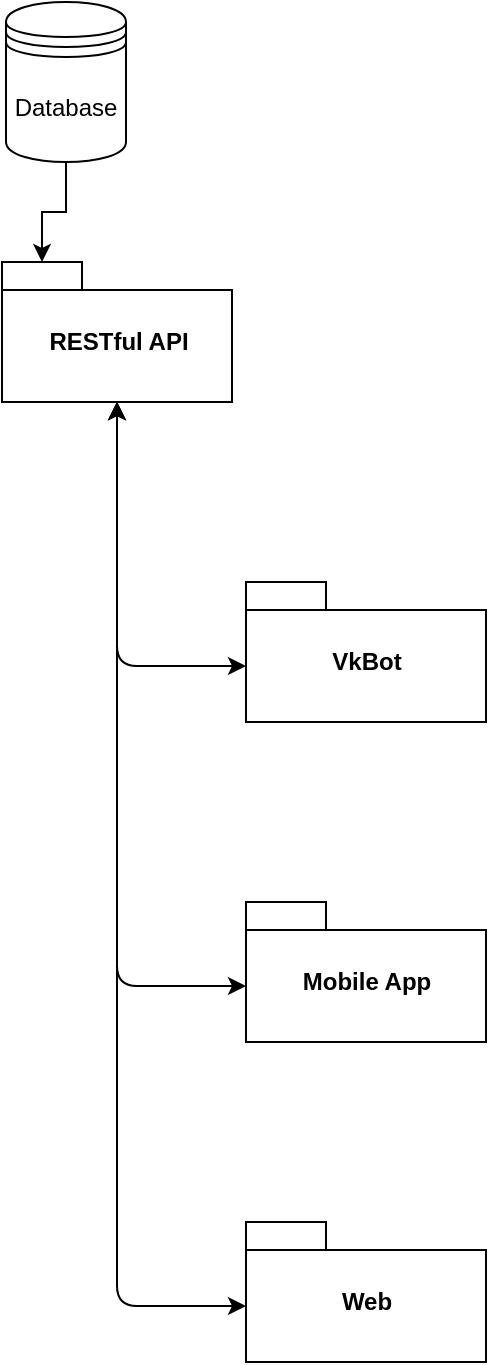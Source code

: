 <mxfile version="13.0.7" type="device" pages="2"><diagram id="GNejfLZKp27T3aTN7Zb5" name="Общая"><mxGraphModel dx="1574" dy="966" grid="1" gridSize="10" guides="1" tooltips="1" connect="1" arrows="1" fold="1" page="1" pageScale="1" pageWidth="827" pageHeight="1169" math="0" shadow="0"><root><mxCell id="0"/><mxCell id="1" parent="0"/><mxCell id="Ni4a--6JA2i7zCI8YO5K-24" style="edgeStyle=orthogonalEdgeStyle;rounded=0;orthogonalLoop=1;jettySize=auto;html=1;exitX=0.5;exitY=1;exitDx=0;exitDy=0;entryX=0;entryY=0;entryDx=20;entryDy=0;entryPerimeter=0;" edge="1" parent="1" source="Ni4a--6JA2i7zCI8YO5K-1" target="Ni4a--6JA2i7zCI8YO5K-3"><mxGeometry relative="1" as="geometry"/></mxCell><mxCell id="Ni4a--6JA2i7zCI8YO5K-1" value="Database" style="shape=datastore;whiteSpace=wrap;html=1;" vertex="1" parent="1"><mxGeometry x="80" y="80" width="60" height="80" as="geometry"/></mxCell><mxCell id="Ni4a--6JA2i7zCI8YO5K-3" value="RESTful API" style="shape=folder;fontStyle=1;spacingTop=10;tabWidth=40;tabHeight=14;tabPosition=left;html=1;" vertex="1" parent="1"><mxGeometry x="78" y="210" width="115" height="70" as="geometry"/></mxCell><mxCell id="Ni4a--6JA2i7zCI8YO5K-4" value="VkBot" style="shape=folder;fontStyle=1;spacingTop=10;tabWidth=40;tabHeight=14;tabPosition=left;html=1;" vertex="1" parent="1"><mxGeometry x="200" y="370" width="120" height="70" as="geometry"/></mxCell><mxCell id="Ni4a--6JA2i7zCI8YO5K-5" value="Mobile App" style="shape=folder;fontStyle=1;spacingTop=10;tabWidth=40;tabHeight=14;tabPosition=left;html=1;" vertex="1" parent="1"><mxGeometry x="200" y="530" width="120" height="70" as="geometry"/></mxCell><mxCell id="Ni4a--6JA2i7zCI8YO5K-6" value="Web" style="shape=folder;fontStyle=1;spacingTop=10;tabWidth=40;tabHeight=14;tabPosition=left;html=1;" vertex="1" parent="1"><mxGeometry x="200" y="690" width="120" height="70" as="geometry"/></mxCell><mxCell id="Ni4a--6JA2i7zCI8YO5K-10" value="" style="endArrow=classic;startArrow=classic;html=1;exitX=0.5;exitY=1;exitDx=0;exitDy=0;exitPerimeter=0;edgeStyle=orthogonalEdgeStyle;entryX=0;entryY=0;entryDx=0;entryDy=42;entryPerimeter=0;" edge="1" parent="1" source="Ni4a--6JA2i7zCI8YO5K-3" target="Ni4a--6JA2i7zCI8YO5K-6"><mxGeometry width="50" height="50" relative="1" as="geometry"><mxPoint x="-16" y="490" as="sourcePoint"/><mxPoint x="34" y="440" as="targetPoint"/></mxGeometry></mxCell><mxCell id="Ni4a--6JA2i7zCI8YO5K-13" value="" style="endArrow=classic;startArrow=classic;html=1;entryX=0.5;entryY=1;entryDx=0;entryDy=0;entryPerimeter=0;exitX=0;exitY=0;exitDx=0;exitDy=42;exitPerimeter=0;edgeStyle=orthogonalEdgeStyle;" edge="1" parent="1" source="Ni4a--6JA2i7zCI8YO5K-4" target="Ni4a--6JA2i7zCI8YO5K-3"><mxGeometry width="50" height="50" relative="1" as="geometry"><mxPoint x="70" y="560" as="sourcePoint"/><mxPoint x="120" y="510" as="targetPoint"/></mxGeometry></mxCell><mxCell id="Ni4a--6JA2i7zCI8YO5K-23" value="" style="endArrow=classic;startArrow=classic;html=1;entryX=0.5;entryY=1;entryDx=0;entryDy=0;entryPerimeter=0;exitX=0;exitY=0;exitDx=0;exitDy=42;exitPerimeter=0;edgeStyle=orthogonalEdgeStyle;" edge="1" parent="1" source="Ni4a--6JA2i7zCI8YO5K-5" target="Ni4a--6JA2i7zCI8YO5K-3"><mxGeometry width="50" height="50" relative="1" as="geometry"><mxPoint x="194" y="490" as="sourcePoint"/><mxPoint x="244" y="440" as="targetPoint"/></mxGeometry></mxCell></root></mxGraphModel></diagram><diagram id="d89Jw5E94cq-5BVtcm7Y" name="Общая 2"><mxGraphModel dx="1102" dy="676" grid="1" gridSize="10" guides="1" tooltips="1" connect="1" arrows="1" fold="1" page="1" pageScale="1" pageWidth="827" pageHeight="1169" math="0" shadow="0"><root><mxCell id="nRELse408qrjyCEECy34-0"/><mxCell id="nRELse408qrjyCEECy34-1" parent="nRELse408qrjyCEECy34-0"/><mxCell id="nRELse408qrjyCEECy34-2" style="edgeStyle=orthogonalEdgeStyle;rounded=0;orthogonalLoop=1;jettySize=auto;html=1;exitX=0.5;exitY=1;exitDx=0;exitDy=0;entryX=0;entryY=0;entryDx=20;entryDy=0;entryPerimeter=0;" edge="1" parent="nRELse408qrjyCEECy34-1" source="nRELse408qrjyCEECy34-3" target="nRELse408qrjyCEECy34-4"><mxGeometry relative="1" as="geometry"/></mxCell><mxCell id="nRELse408qrjyCEECy34-3" value="Database" style="shape=datastore;whiteSpace=wrap;html=1;" vertex="1" parent="nRELse408qrjyCEECy34-1"><mxGeometry x="290" y="80" width="60" height="80" as="geometry"/></mxCell><mxCell id="nRELse408qrjyCEECy34-4" value="RESTful API" style="shape=folder;fontStyle=1;spacingTop=10;tabWidth=40;tabHeight=14;tabPosition=left;html=1;" vertex="1" parent="nRELse408qrjyCEECy34-1"><mxGeometry x="262.5" y="200" width="115" height="70" as="geometry"/></mxCell><mxCell id="nRELse408qrjyCEECy34-5" value="VkBot" style="shape=folder;fontStyle=1;spacingTop=10;tabWidth=40;tabHeight=14;tabPosition=left;html=1;" vertex="1" parent="nRELse408qrjyCEECy34-1"><mxGeometry x="80" y="370" width="120" height="70" as="geometry"/></mxCell><mxCell id="nRELse408qrjyCEECy34-6" value="Mobile App" style="shape=folder;fontStyle=1;spacingTop=10;tabWidth=40;tabHeight=14;tabPosition=left;html=1;" vertex="1" parent="nRELse408qrjyCEECy34-1"><mxGeometry x="300" y="370" width="120" height="70" as="geometry"/></mxCell><mxCell id="nRELse408qrjyCEECy34-7" value="Web" style="shape=folder;fontStyle=1;spacingTop=10;tabWidth=40;tabHeight=14;tabPosition=left;html=1;" vertex="1" parent="nRELse408qrjyCEECy34-1"><mxGeometry x="520" y="370" width="120" height="70" as="geometry"/></mxCell><mxCell id="nRELse408qrjyCEECy34-8" value="" style="endArrow=classic;startArrow=classic;html=1;exitX=0.5;exitY=1;exitDx=0;exitDy=0;exitPerimeter=0;edgeStyle=orthogonalEdgeStyle;entryX=0;entryY=0;entryDx=20;entryDy=0;entryPerimeter=0;" edge="1" parent="nRELse408qrjyCEECy34-1" source="nRELse408qrjyCEECy34-4" target="nRELse408qrjyCEECy34-7"><mxGeometry width="50" height="50" relative="1" as="geometry"><mxPoint x="-16" y="490" as="sourcePoint"/><mxPoint x="34" y="440" as="targetPoint"/></mxGeometry></mxCell><mxCell id="nRELse408qrjyCEECy34-9" value="" style="endArrow=classic;startArrow=classic;html=1;entryX=0.5;entryY=1;entryDx=0;entryDy=0;entryPerimeter=0;exitX=0;exitY=0;exitDx=20;exitDy=0;exitPerimeter=0;edgeStyle=orthogonalEdgeStyle;" edge="1" parent="nRELse408qrjyCEECy34-1" source="nRELse408qrjyCEECy34-5" target="nRELse408qrjyCEECy34-4"><mxGeometry width="50" height="50" relative="1" as="geometry"><mxPoint x="70" y="560" as="sourcePoint"/><mxPoint x="120" y="510" as="targetPoint"/></mxGeometry></mxCell><mxCell id="nRELse408qrjyCEECy34-10" value="" style="endArrow=classic;startArrow=classic;html=1;entryX=0.5;entryY=1;entryDx=0;entryDy=0;entryPerimeter=0;exitX=0;exitY=0;exitDx=20;exitDy=0;exitPerimeter=0;edgeStyle=orthogonalEdgeStyle;" edge="1" parent="nRELse408qrjyCEECy34-1" source="nRELse408qrjyCEECy34-6" target="nRELse408qrjyCEECy34-4"><mxGeometry width="50" height="50" relative="1" as="geometry"><mxPoint x="194" y="490" as="sourcePoint"/><mxPoint x="244" y="440" as="targetPoint"/></mxGeometry></mxCell></root></mxGraphModel></diagram></mxfile>